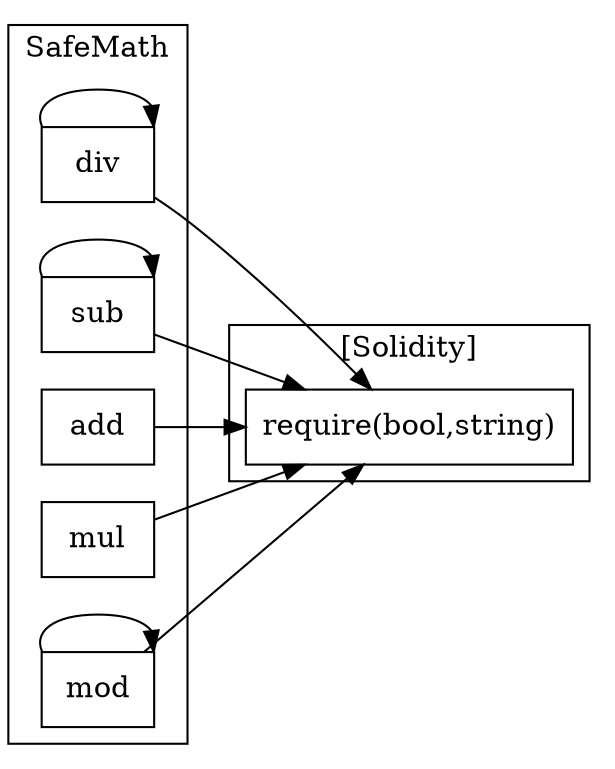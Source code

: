 strict digraph {
rankdir="LR"
node [shape=box]
subgraph cluster_280_SafeMath {
label = "SafeMath"
"280_div" [label="div"]
"280_sub" [label="sub"]
"280_add" [label="add"]
"280_mul" [label="mul"]
"280_mod" [label="mod"]
"280_div" -> "280_div"
"280_mod" -> "280_mod"
"280_sub" -> "280_sub"
}subgraph cluster_solidity {
label = "[Solidity]"
"require(bool,string)" 
"280_mod" -> "require(bool,string)"
"280_div" -> "require(bool,string)"
"280_add" -> "require(bool,string)"
"280_sub" -> "require(bool,string)"
"280_mul" -> "require(bool,string)"
}
}